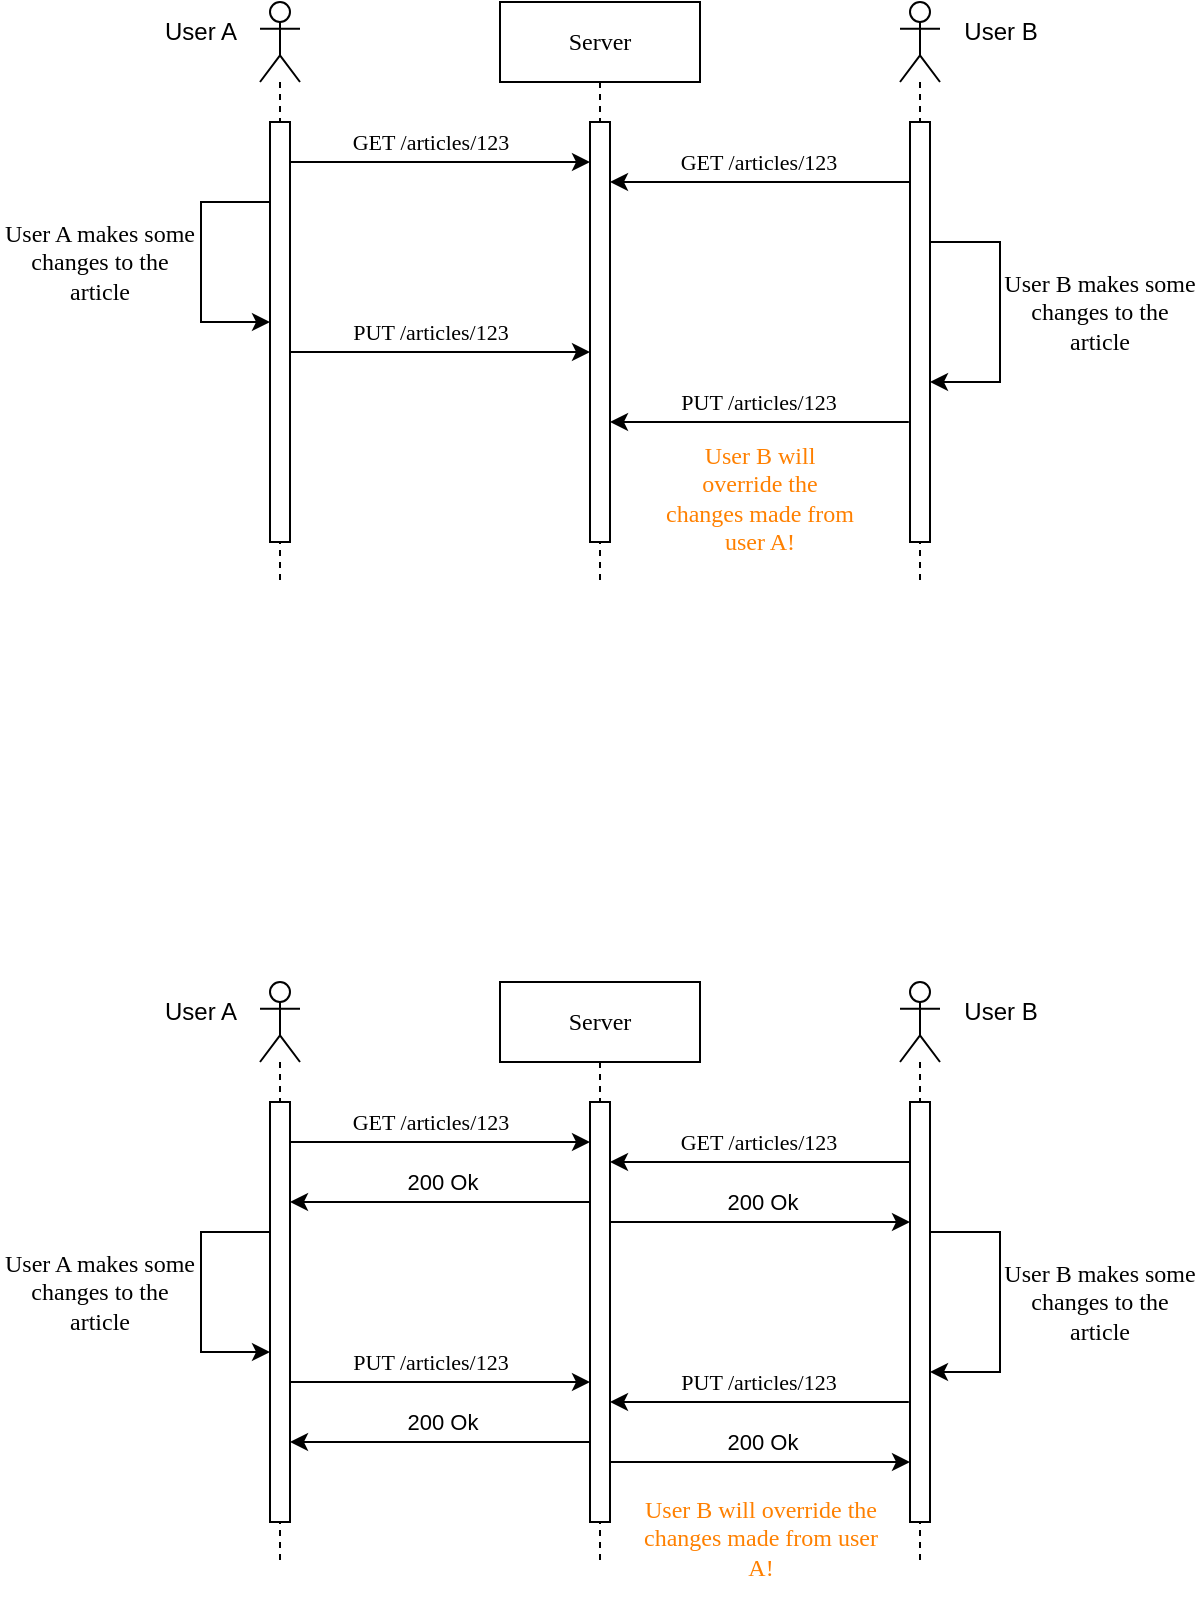 <mxfile version="24.7.16" pages="4">
  <diagram name="Draft" id="2YBvvXClWsGukQMizWep">
    <mxGraphModel dx="2691" dy="1057" grid="1" gridSize="10" guides="1" tooltips="1" connect="1" arrows="1" fold="1" page="1" pageScale="1" pageWidth="850" pageHeight="1100" math="0" shadow="0">
      <root>
        <mxCell id="0" />
        <mxCell id="1" parent="0" />
        <mxCell id="cIIFF9nBlqiYCFZ8YYkU-7" value="" style="shape=umlLifeline;perimeter=lifelinePerimeter;whiteSpace=wrap;html=1;container=1;dropTarget=0;collapsible=0;recursiveResize=0;outlineConnect=0;portConstraint=eastwest;newEdgeStyle={&quot;curved&quot;:0,&quot;rounded&quot;:0};participant=umlActor;fontFamily=Space Mono;" parent="1" vertex="1">
          <mxGeometry x="110" y="440" width="20" height="290" as="geometry" />
        </mxCell>
        <mxCell id="cIIFF9nBlqiYCFZ8YYkU-36" value="" style="html=1;points=[[0,0,0,0,5],[0,1,0,0,-5],[1,0,0,0,5],[1,1,0,0,-5]];perimeter=orthogonalPerimeter;outlineConnect=0;targetShapes=umlLifeline;portConstraint=eastwest;newEdgeStyle={&quot;curved&quot;:0,&quot;rounded&quot;:0};" parent="cIIFF9nBlqiYCFZ8YYkU-7" vertex="1">
          <mxGeometry x="5" y="60" width="10" height="210" as="geometry" />
        </mxCell>
        <mxCell id="cIIFF9nBlqiYCFZ8YYkU-8" value="Server" style="shape=umlLifeline;perimeter=lifelinePerimeter;whiteSpace=wrap;html=1;container=1;dropTarget=0;collapsible=0;recursiveResize=0;outlineConnect=0;portConstraint=eastwest;newEdgeStyle={&quot;curved&quot;:0,&quot;rounded&quot;:0};fontFamily=Space Mono;" parent="1" vertex="1">
          <mxGeometry x="230" y="440" width="100" height="290" as="geometry" />
        </mxCell>
        <mxCell id="cIIFF9nBlqiYCFZ8YYkU-33" value="" style="html=1;points=[[0,0,0,0,5],[0,1,0,0,-5],[1,0,0,0,5],[1,1,0,0,-5]];perimeter=orthogonalPerimeter;outlineConnect=0;targetShapes=umlLifeline;portConstraint=eastwest;newEdgeStyle={&quot;curved&quot;:0,&quot;rounded&quot;:0};" parent="cIIFF9nBlqiYCFZ8YYkU-8" vertex="1">
          <mxGeometry x="45" y="60" width="10" height="210" as="geometry" />
        </mxCell>
        <mxCell id="cIIFF9nBlqiYCFZ8YYkU-12" value="" style="endArrow=classic;html=1;rounded=0;fontFamily=Space Mono;" parent="1" target="cIIFF9nBlqiYCFZ8YYkU-33" edge="1">
          <mxGeometry width="50" height="50" relative="1" as="geometry">
            <mxPoint x="125" y="520" as="sourcePoint" />
            <mxPoint x="270" y="520" as="targetPoint" />
          </mxGeometry>
        </mxCell>
        <mxCell id="cIIFF9nBlqiYCFZ8YYkU-13" value="GET /articles/123" style="edgeLabel;html=1;align=center;verticalAlign=middle;resizable=0;points=[];fontFamily=Space Mono;" parent="cIIFF9nBlqiYCFZ8YYkU-12" vertex="1" connectable="0">
          <mxGeometry x="-0.198" y="4" relative="1" as="geometry">
            <mxPoint x="10" y="-6" as="offset" />
          </mxGeometry>
        </mxCell>
        <mxCell id="cIIFF9nBlqiYCFZ8YYkU-14" value="" style="shape=umlLifeline;perimeter=lifelinePerimeter;whiteSpace=wrap;html=1;container=1;dropTarget=0;collapsible=0;recursiveResize=0;outlineConnect=0;portConstraint=eastwest;newEdgeStyle={&quot;curved&quot;:0,&quot;rounded&quot;:0};participant=umlActor;fontFamily=Space Mono;" parent="1" vertex="1">
          <mxGeometry x="430" y="440" width="20" height="290" as="geometry" />
        </mxCell>
        <mxCell id="cIIFF9nBlqiYCFZ8YYkU-37" value="" style="html=1;points=[[0,0,0,0,5],[0,1,0,0,-5],[1,0,0,0,5],[1,1,0,0,-5]];perimeter=orthogonalPerimeter;outlineConnect=0;targetShapes=umlLifeline;portConstraint=eastwest;newEdgeStyle={&quot;curved&quot;:0,&quot;rounded&quot;:0};" parent="cIIFF9nBlqiYCFZ8YYkU-14" vertex="1">
          <mxGeometry x="5" y="60" width="10" height="210" as="geometry" />
        </mxCell>
        <mxCell id="cIIFF9nBlqiYCFZ8YYkU-40" value="" style="endArrow=classic;html=1;rounded=0;fontFamily=Space Mono;" parent="cIIFF9nBlqiYCFZ8YYkU-14" source="cIIFF9nBlqiYCFZ8YYkU-37" target="cIIFF9nBlqiYCFZ8YYkU-37" edge="1">
          <mxGeometry width="50" height="50" relative="1" as="geometry">
            <mxPoint x="15" y="122.5" as="sourcePoint" />
            <mxPoint x="15" y="182.5" as="targetPoint" />
            <Array as="points">
              <mxPoint x="50" y="120" />
              <mxPoint x="50" y="190" />
            </Array>
          </mxGeometry>
        </mxCell>
        <mxCell id="cIIFF9nBlqiYCFZ8YYkU-15" value="" style="endArrow=classic;html=1;rounded=0;fontFamily=Space Mono;" parent="1" source="cIIFF9nBlqiYCFZ8YYkU-37" edge="1">
          <mxGeometry width="50" height="50" relative="1" as="geometry">
            <mxPoint x="430" y="530" as="sourcePoint" />
            <mxPoint x="285" y="530" as="targetPoint" />
          </mxGeometry>
        </mxCell>
        <mxCell id="cIIFF9nBlqiYCFZ8YYkU-16" value="GET /articles/123" style="edgeLabel;html=1;align=center;verticalAlign=middle;resizable=0;points=[];fontFamily=Space Mono;" parent="cIIFF9nBlqiYCFZ8YYkU-15" vertex="1" connectable="0">
          <mxGeometry x="-0.198" y="4" relative="1" as="geometry">
            <mxPoint x="-16" y="-14" as="offset" />
          </mxGeometry>
        </mxCell>
        <mxCell id="cIIFF9nBlqiYCFZ8YYkU-23" value="User A makes some changes to the article" style="text;html=1;align=center;verticalAlign=middle;whiteSpace=wrap;rounded=0;fontFamily=Space Mono;" parent="1" vertex="1">
          <mxGeometry x="-20" y="540" width="100" height="60" as="geometry" />
        </mxCell>
        <mxCell id="cIIFF9nBlqiYCFZ8YYkU-24" value="User B makes some changes to the article" style="text;html=1;align=center;verticalAlign=middle;whiteSpace=wrap;rounded=0;fontFamily=Space Mono;" parent="1" vertex="1">
          <mxGeometry x="480" y="560" width="100" height="70" as="geometry" />
        </mxCell>
        <mxCell id="cIIFF9nBlqiYCFZ8YYkU-28" value="" style="endArrow=classic;html=1;rounded=0;fontFamily=Space Mono;" parent="1" edge="1">
          <mxGeometry width="50" height="50" relative="1" as="geometry">
            <mxPoint x="125" y="615" as="sourcePoint" />
            <mxPoint x="275" y="615" as="targetPoint" />
          </mxGeometry>
        </mxCell>
        <mxCell id="cIIFF9nBlqiYCFZ8YYkU-29" value="PUT /articles/123" style="edgeLabel;html=1;align=center;verticalAlign=middle;resizable=0;points=[];fontFamily=Space Mono;" parent="cIIFF9nBlqiYCFZ8YYkU-28" vertex="1" connectable="0">
          <mxGeometry x="-0.198" y="4" relative="1" as="geometry">
            <mxPoint x="10" y="-6" as="offset" />
          </mxGeometry>
        </mxCell>
        <mxCell id="cIIFF9nBlqiYCFZ8YYkU-30" value="" style="endArrow=classic;html=1;rounded=0;fontFamily=Space Mono;" parent="1" target="cIIFF9nBlqiYCFZ8YYkU-33" edge="1">
          <mxGeometry width="50" height="50" relative="1" as="geometry">
            <mxPoint x="434.4" y="650" as="sourcePoint" />
            <mxPoint x="290.0" y="650" as="targetPoint" />
          </mxGeometry>
        </mxCell>
        <mxCell id="cIIFF9nBlqiYCFZ8YYkU-31" value="PUT /articles/123" style="edgeLabel;html=1;align=center;verticalAlign=middle;resizable=0;points=[];fontFamily=Space Mono;" parent="cIIFF9nBlqiYCFZ8YYkU-30" vertex="1" connectable="0">
          <mxGeometry x="-0.198" y="4" relative="1" as="geometry">
            <mxPoint x="-16" y="-14" as="offset" />
          </mxGeometry>
        </mxCell>
        <mxCell id="cIIFF9nBlqiYCFZ8YYkU-32" value="User B will override the changes made from user A!" style="text;html=1;align=center;verticalAlign=middle;whiteSpace=wrap;rounded=0;fontFamily=Space Mono;fontColor=#FF8000;" parent="1" vertex="1">
          <mxGeometry x="310" y="650" width="100" height="75" as="geometry" />
        </mxCell>
        <mxCell id="cIIFF9nBlqiYCFZ8YYkU-34" value="User A" style="text;html=1;align=center;verticalAlign=middle;resizable=0;points=[];autosize=1;strokeColor=none;fillColor=none;" parent="1" vertex="1">
          <mxGeometry x="50" y="440" width="60" height="30" as="geometry" />
        </mxCell>
        <mxCell id="cIIFF9nBlqiYCFZ8YYkU-35" value="User B" style="text;html=1;align=center;verticalAlign=middle;resizable=0;points=[];autosize=1;strokeColor=none;fillColor=none;" parent="1" vertex="1">
          <mxGeometry x="450" y="440" width="60" height="30" as="geometry" />
        </mxCell>
        <mxCell id="cIIFF9nBlqiYCFZ8YYkU-27" value="" style="endArrow=classic;html=1;rounded=0;fontFamily=Space Mono;" parent="1" edge="1">
          <mxGeometry width="50" height="50" relative="1" as="geometry">
            <mxPoint x="115" y="540" as="sourcePoint" />
            <mxPoint x="115" y="600" as="targetPoint" />
            <Array as="points">
              <mxPoint x="80.5" y="540" />
              <mxPoint x="80.5" y="600" />
            </Array>
          </mxGeometry>
        </mxCell>
        <mxCell id="cIIFF9nBlqiYCFZ8YYkU-67" value="" style="shape=umlLifeline;perimeter=lifelinePerimeter;whiteSpace=wrap;html=1;container=1;dropTarget=0;collapsible=0;recursiveResize=0;outlineConnect=0;portConstraint=eastwest;newEdgeStyle={&quot;curved&quot;:0,&quot;rounded&quot;:0};participant=umlActor;fontFamily=Space Mono;" parent="1" vertex="1">
          <mxGeometry x="110" y="930" width="20" height="290" as="geometry" />
        </mxCell>
        <mxCell id="cIIFF9nBlqiYCFZ8YYkU-68" value="" style="html=1;points=[[0,0,0,0,5],[0,1,0,0,-5],[1,0,0,0,5],[1,1,0,0,-5]];perimeter=orthogonalPerimeter;outlineConnect=0;targetShapes=umlLifeline;portConstraint=eastwest;newEdgeStyle={&quot;curved&quot;:0,&quot;rounded&quot;:0};" parent="cIIFF9nBlqiYCFZ8YYkU-67" vertex="1">
          <mxGeometry x="5" y="60" width="10" height="210" as="geometry" />
        </mxCell>
        <mxCell id="cIIFF9nBlqiYCFZ8YYkU-69" value="Server" style="shape=umlLifeline;perimeter=lifelinePerimeter;whiteSpace=wrap;html=1;container=1;dropTarget=0;collapsible=0;recursiveResize=0;outlineConnect=0;portConstraint=eastwest;newEdgeStyle={&quot;curved&quot;:0,&quot;rounded&quot;:0};fontFamily=Space Mono;" parent="1" vertex="1">
          <mxGeometry x="230" y="930" width="100" height="290" as="geometry" />
        </mxCell>
        <mxCell id="cIIFF9nBlqiYCFZ8YYkU-70" value="" style="html=1;points=[[0,0,0,0,5],[0,1,0,0,-5],[1,0,0,0,5],[1,1,0,0,-5]];perimeter=orthogonalPerimeter;outlineConnect=0;targetShapes=umlLifeline;portConstraint=eastwest;newEdgeStyle={&quot;curved&quot;:0,&quot;rounded&quot;:0};" parent="cIIFF9nBlqiYCFZ8YYkU-69" vertex="1">
          <mxGeometry x="45" y="60" width="10" height="210" as="geometry" />
        </mxCell>
        <mxCell id="cIIFF9nBlqiYCFZ8YYkU-71" value="" style="endArrow=classic;html=1;rounded=0;fontFamily=Space Mono;" parent="1" target="cIIFF9nBlqiYCFZ8YYkU-70" edge="1">
          <mxGeometry width="50" height="50" relative="1" as="geometry">
            <mxPoint x="125" y="1010" as="sourcePoint" />
            <mxPoint x="270" y="1010" as="targetPoint" />
          </mxGeometry>
        </mxCell>
        <mxCell id="cIIFF9nBlqiYCFZ8YYkU-72" value="GET /articles/123" style="edgeLabel;html=1;align=center;verticalAlign=middle;resizable=0;points=[];fontFamily=Space Mono;" parent="cIIFF9nBlqiYCFZ8YYkU-71" vertex="1" connectable="0">
          <mxGeometry x="-0.198" y="4" relative="1" as="geometry">
            <mxPoint x="10" y="-6" as="offset" />
          </mxGeometry>
        </mxCell>
        <mxCell id="cIIFF9nBlqiYCFZ8YYkU-73" value="" style="shape=umlLifeline;perimeter=lifelinePerimeter;whiteSpace=wrap;html=1;container=1;dropTarget=0;collapsible=0;recursiveResize=0;outlineConnect=0;portConstraint=eastwest;newEdgeStyle={&quot;curved&quot;:0,&quot;rounded&quot;:0};participant=umlActor;fontFamily=Space Mono;" parent="1" vertex="1">
          <mxGeometry x="430" y="930" width="20" height="290" as="geometry" />
        </mxCell>
        <mxCell id="cIIFF9nBlqiYCFZ8YYkU-74" value="" style="html=1;points=[[0,0,0,0,5],[0,1,0,0,-5],[1,0,0,0,5],[1,1,0,0,-5]];perimeter=orthogonalPerimeter;outlineConnect=0;targetShapes=umlLifeline;portConstraint=eastwest;newEdgeStyle={&quot;curved&quot;:0,&quot;rounded&quot;:0};" parent="cIIFF9nBlqiYCFZ8YYkU-73" vertex="1">
          <mxGeometry x="5" y="60" width="10" height="210" as="geometry" />
        </mxCell>
        <mxCell id="cIIFF9nBlqiYCFZ8YYkU-75" value="" style="endArrow=classic;html=1;rounded=0;fontFamily=Space Mono;" parent="cIIFF9nBlqiYCFZ8YYkU-73" edge="1">
          <mxGeometry width="50" height="50" relative="1" as="geometry">
            <mxPoint x="15" y="125" as="sourcePoint" />
            <mxPoint x="15" y="195" as="targetPoint" />
            <Array as="points">
              <mxPoint x="50" y="125" />
              <mxPoint x="50" y="195" />
            </Array>
          </mxGeometry>
        </mxCell>
        <mxCell id="cIIFF9nBlqiYCFZ8YYkU-76" value="" style="endArrow=classic;html=1;rounded=0;fontFamily=Space Mono;" parent="1" source="cIIFF9nBlqiYCFZ8YYkU-74" edge="1">
          <mxGeometry width="50" height="50" relative="1" as="geometry">
            <mxPoint x="430" y="1020" as="sourcePoint" />
            <mxPoint x="285" y="1020" as="targetPoint" />
          </mxGeometry>
        </mxCell>
        <mxCell id="cIIFF9nBlqiYCFZ8YYkU-77" value="GET /articles/123" style="edgeLabel;html=1;align=center;verticalAlign=middle;resizable=0;points=[];fontFamily=Space Mono;" parent="cIIFF9nBlqiYCFZ8YYkU-76" vertex="1" connectable="0">
          <mxGeometry x="-0.198" y="4" relative="1" as="geometry">
            <mxPoint x="-16" y="-14" as="offset" />
          </mxGeometry>
        </mxCell>
        <mxCell id="cIIFF9nBlqiYCFZ8YYkU-78" value="User A makes some changes to the article" style="text;html=1;align=center;verticalAlign=middle;whiteSpace=wrap;rounded=0;fontFamily=Space Mono;" parent="1" vertex="1">
          <mxGeometry x="-20" y="1055" width="100" height="60" as="geometry" />
        </mxCell>
        <mxCell id="cIIFF9nBlqiYCFZ8YYkU-79" value="User B makes some changes to the article" style="text;html=1;align=center;verticalAlign=middle;whiteSpace=wrap;rounded=0;fontFamily=Space Mono;" parent="1" vertex="1">
          <mxGeometry x="480" y="1055" width="100" height="70" as="geometry" />
        </mxCell>
        <mxCell id="cIIFF9nBlqiYCFZ8YYkU-80" value="" style="endArrow=classic;html=1;rounded=0;fontFamily=Space Mono;" parent="1" edge="1">
          <mxGeometry width="50" height="50" relative="1" as="geometry">
            <mxPoint x="125" y="1130" as="sourcePoint" />
            <mxPoint x="275" y="1130" as="targetPoint" />
          </mxGeometry>
        </mxCell>
        <mxCell id="cIIFF9nBlqiYCFZ8YYkU-81" value="PUT /articles/123" style="edgeLabel;html=1;align=center;verticalAlign=middle;resizable=0;points=[];fontFamily=Space Mono;" parent="cIIFF9nBlqiYCFZ8YYkU-80" vertex="1" connectable="0">
          <mxGeometry x="-0.198" y="4" relative="1" as="geometry">
            <mxPoint x="10" y="-6" as="offset" />
          </mxGeometry>
        </mxCell>
        <mxCell id="cIIFF9nBlqiYCFZ8YYkU-82" value="" style="endArrow=classic;html=1;rounded=0;fontFamily=Space Mono;" parent="1" target="cIIFF9nBlqiYCFZ8YYkU-70" edge="1">
          <mxGeometry width="50" height="50" relative="1" as="geometry">
            <mxPoint x="434.4" y="1140" as="sourcePoint" />
            <mxPoint x="290.0" y="1140" as="targetPoint" />
          </mxGeometry>
        </mxCell>
        <mxCell id="cIIFF9nBlqiYCFZ8YYkU-83" value="PUT /articles/123" style="edgeLabel;html=1;align=center;verticalAlign=middle;resizable=0;points=[];fontFamily=Space Mono;" parent="cIIFF9nBlqiYCFZ8YYkU-82" vertex="1" connectable="0">
          <mxGeometry x="-0.198" y="4" relative="1" as="geometry">
            <mxPoint x="-16" y="-14" as="offset" />
          </mxGeometry>
        </mxCell>
        <mxCell id="cIIFF9nBlqiYCFZ8YYkU-84" value="User B will override the changes made from user A!" style="text;html=1;align=center;verticalAlign=middle;whiteSpace=wrap;rounded=0;fontFamily=Space Mono;fontColor=#FF8000;" parent="1" vertex="1">
          <mxGeometry x="297.5" y="1170" width="125" height="75" as="geometry" />
        </mxCell>
        <mxCell id="cIIFF9nBlqiYCFZ8YYkU-85" value="User A" style="text;html=1;align=center;verticalAlign=middle;resizable=0;points=[];autosize=1;strokeColor=none;fillColor=none;" parent="1" vertex="1">
          <mxGeometry x="50" y="930" width="60" height="30" as="geometry" />
        </mxCell>
        <mxCell id="cIIFF9nBlqiYCFZ8YYkU-86" value="User B" style="text;html=1;align=center;verticalAlign=middle;resizable=0;points=[];autosize=1;strokeColor=none;fillColor=none;" parent="1" vertex="1">
          <mxGeometry x="450" y="930" width="60" height="30" as="geometry" />
        </mxCell>
        <mxCell id="cIIFF9nBlqiYCFZ8YYkU-87" value="" style="endArrow=classic;html=1;rounded=0;fontFamily=Space Mono;" parent="1" edge="1">
          <mxGeometry width="50" height="50" relative="1" as="geometry">
            <mxPoint x="115" y="1055" as="sourcePoint" />
            <mxPoint x="115" y="1115" as="targetPoint" />
            <Array as="points">
              <mxPoint x="80.5" y="1055" />
              <mxPoint x="80.5" y="1115" />
            </Array>
          </mxGeometry>
        </mxCell>
        <mxCell id="cIIFF9nBlqiYCFZ8YYkU-88" value="" style="endArrow=classic;html=1;rounded=0;" parent="1" edge="1">
          <mxGeometry width="50" height="50" relative="1" as="geometry">
            <mxPoint x="275" y="1040" as="sourcePoint" />
            <mxPoint x="125" y="1040" as="targetPoint" />
          </mxGeometry>
        </mxCell>
        <mxCell id="cIIFF9nBlqiYCFZ8YYkU-89" value="200 Ok" style="edgeLabel;html=1;align=center;verticalAlign=middle;resizable=0;points=[];" parent="cIIFF9nBlqiYCFZ8YYkU-88" vertex="1" connectable="0">
          <mxGeometry x="0.207" y="-2" relative="1" as="geometry">
            <mxPoint x="16" y="-8" as="offset" />
          </mxGeometry>
        </mxCell>
        <mxCell id="cIIFF9nBlqiYCFZ8YYkU-90" value="" style="endArrow=classic;html=1;rounded=0;" parent="1" edge="1">
          <mxGeometry width="50" height="50" relative="1" as="geometry">
            <mxPoint x="285" y="1050" as="sourcePoint" />
            <mxPoint x="435" y="1050" as="targetPoint" />
            <Array as="points">
              <mxPoint x="360" y="1050" />
            </Array>
          </mxGeometry>
        </mxCell>
        <mxCell id="cIIFF9nBlqiYCFZ8YYkU-91" value="200 Ok" style="edgeLabel;html=1;align=center;verticalAlign=middle;resizable=0;points=[];" parent="cIIFF9nBlqiYCFZ8YYkU-90" vertex="1" connectable="0">
          <mxGeometry x="0.207" y="-2" relative="1" as="geometry">
            <mxPoint x="-15" y="-12" as="offset" />
          </mxGeometry>
        </mxCell>
        <mxCell id="cIIFF9nBlqiYCFZ8YYkU-92" value="" style="endArrow=classic;html=1;rounded=0;" parent="1" edge="1">
          <mxGeometry width="50" height="50" relative="1" as="geometry">
            <mxPoint x="275" y="1160" as="sourcePoint" />
            <mxPoint x="125" y="1160" as="targetPoint" />
          </mxGeometry>
        </mxCell>
        <mxCell id="cIIFF9nBlqiYCFZ8YYkU-93" value="200 Ok" style="edgeLabel;html=1;align=center;verticalAlign=middle;resizable=0;points=[];" parent="cIIFF9nBlqiYCFZ8YYkU-92" vertex="1" connectable="0">
          <mxGeometry x="0.207" y="-2" relative="1" as="geometry">
            <mxPoint x="16" y="-8" as="offset" />
          </mxGeometry>
        </mxCell>
        <mxCell id="cIIFF9nBlqiYCFZ8YYkU-96" value="" style="endArrow=classic;html=1;rounded=0;" parent="1" edge="1">
          <mxGeometry width="50" height="50" relative="1" as="geometry">
            <mxPoint x="285" y="1170" as="sourcePoint" />
            <mxPoint x="435" y="1170" as="targetPoint" />
            <Array as="points">
              <mxPoint x="360" y="1170" />
            </Array>
          </mxGeometry>
        </mxCell>
        <mxCell id="cIIFF9nBlqiYCFZ8YYkU-97" value="200 Ok" style="edgeLabel;html=1;align=center;verticalAlign=middle;resizable=0;points=[];" parent="cIIFF9nBlqiYCFZ8YYkU-96" vertex="1" connectable="0">
          <mxGeometry x="0.207" y="-2" relative="1" as="geometry">
            <mxPoint x="-15" y="-12" as="offset" />
          </mxGeometry>
        </mxCell>
      </root>
    </mxGraphModel>
  </diagram>
  <diagram id="0v97EJeXPlTq_77H_Nlm" name="Without ETag">
    <mxGraphModel dx="388" dy="601" grid="0" gridSize="10" guides="1" tooltips="1" connect="1" arrows="1" fold="1" page="1" pageScale="1" pageWidth="850" pageHeight="1100" math="0" shadow="0">
      <root>
        <mxCell id="0" />
        <mxCell id="1" parent="0" />
        <mxCell id="YmLsUw1xQpQ4hphStjL2-1" value="" style="shape=umlLifeline;perimeter=lifelinePerimeter;whiteSpace=wrap;html=1;container=1;dropTarget=0;collapsible=0;recursiveResize=0;outlineConnect=0;portConstraint=eastwest;newEdgeStyle={&quot;curved&quot;:0,&quot;rounded&quot;:0};participant=umlActor;fontFamily=Space Mono;" parent="1" vertex="1">
          <mxGeometry x="270" y="400" width="20" height="310" as="geometry" />
        </mxCell>
        <mxCell id="YmLsUw1xQpQ4hphStjL2-3" value="Server" style="shape=umlLifeline;perimeter=lifelinePerimeter;whiteSpace=wrap;html=1;container=1;dropTarget=0;collapsible=0;recursiveResize=0;outlineConnect=0;portConstraint=eastwest;newEdgeStyle={&quot;curved&quot;:0,&quot;rounded&quot;:0};fontFamily=Space Mono;" parent="1" vertex="1">
          <mxGeometry x="390" y="400" width="100" height="310" as="geometry" />
        </mxCell>
        <mxCell id="YmLsUw1xQpQ4hphStjL2-5" value="" style="endArrow=classic;html=1;rounded=0;fontFamily=Space Mono;labelBackgroundColor=none;" parent="1" target="YmLsUw1xQpQ4hphStjL2-3" edge="1">
          <mxGeometry width="50" height="50" relative="1" as="geometry">
            <mxPoint x="280.308" y="480" as="sourcePoint" />
            <mxPoint x="435" y="480" as="targetPoint" />
          </mxGeometry>
        </mxCell>
        <mxCell id="YmLsUw1xQpQ4hphStjL2-6" value="GET /blogs/123" style="edgeLabel;html=1;align=center;verticalAlign=middle;resizable=0;points=[];fontFamily=Space Mono;labelBackgroundColor=none;" parent="YmLsUw1xQpQ4hphStjL2-5" vertex="1" connectable="0">
          <mxGeometry x="-0.198" y="4" relative="1" as="geometry">
            <mxPoint x="10" y="-6" as="offset" />
          </mxGeometry>
        </mxCell>
        <mxCell id="YmLsUw1xQpQ4hphStjL2-7" value="" style="shape=umlLifeline;perimeter=lifelinePerimeter;whiteSpace=wrap;html=1;container=1;dropTarget=0;collapsible=0;recursiveResize=0;outlineConnect=0;portConstraint=eastwest;newEdgeStyle={&quot;curved&quot;:0,&quot;rounded&quot;:0};participant=umlActor;fontFamily=Space Mono;" parent="1" vertex="1">
          <mxGeometry x="590" y="400" width="20" height="310" as="geometry" />
        </mxCell>
        <mxCell id="YmLsUw1xQpQ4hphStjL2-10" value="" style="endArrow=classic;html=1;rounded=0;fontFamily=Space Mono;labelBackgroundColor=none;" parent="1" edge="1">
          <mxGeometry width="50" height="50" relative="1" as="geometry">
            <mxPoint x="599.7" y="490" as="sourcePoint" />
            <mxPoint x="440.3" y="490" as="targetPoint" />
          </mxGeometry>
        </mxCell>
        <mxCell id="YmLsUw1xQpQ4hphStjL2-11" value="GET /blogs/123" style="edgeLabel;html=1;align=center;verticalAlign=middle;resizable=0;points=[];fontFamily=Space Mono;labelBackgroundColor=none;" parent="YmLsUw1xQpQ4hphStjL2-10" vertex="1" connectable="0">
          <mxGeometry x="-0.198" y="4" relative="1" as="geometry">
            <mxPoint x="-16" y="-14" as="offset" />
          </mxGeometry>
        </mxCell>
        <mxCell id="YmLsUw1xQpQ4hphStjL2-12" value="User A makes some changes to the blog" style="text;html=1;align=center;verticalAlign=middle;whiteSpace=wrap;rounded=0;fontFamily=Space Mono;labelBackgroundColor=none;" parent="1" vertex="1">
          <mxGeometry x="130" y="525" width="110" height="60" as="geometry" />
        </mxCell>
        <mxCell id="YmLsUw1xQpQ4hphStjL2-13" value="User B makes some changes to the blog" style="text;html=1;align=center;verticalAlign=middle;whiteSpace=wrap;rounded=0;fontFamily=Space Mono;labelBackgroundColor=none;" parent="1" vertex="1">
          <mxGeometry x="640" y="525" width="110" height="70" as="geometry" />
        </mxCell>
        <mxCell id="YmLsUw1xQpQ4hphStjL2-14" value="" style="endArrow=classic;html=1;rounded=0;fontFamily=Space Mono;labelBackgroundColor=none;" parent="1" edge="1">
          <mxGeometry width="50" height="50" relative="1" as="geometry">
            <mxPoint x="280.267" y="595" as="sourcePoint" />
            <mxPoint x="439.5" y="595" as="targetPoint" />
          </mxGeometry>
        </mxCell>
        <mxCell id="YmLsUw1xQpQ4hphStjL2-15" value="PUT /blogs/123" style="edgeLabel;html=1;align=center;verticalAlign=middle;resizable=0;points=[];fontFamily=Space Mono;labelBackgroundColor=none;" parent="YmLsUw1xQpQ4hphStjL2-14" vertex="1" connectable="0">
          <mxGeometry x="-0.198" y="4" relative="1" as="geometry">
            <mxPoint x="10" y="-6" as="offset" />
          </mxGeometry>
        </mxCell>
        <mxCell id="YmLsUw1xQpQ4hphStjL2-16" value="" style="endArrow=classic;html=1;rounded=0;fontFamily=Space Mono;labelBackgroundColor=none;" parent="1" edge="1">
          <mxGeometry width="50" height="50" relative="1" as="geometry">
            <mxPoint x="599.7" y="610" as="sourcePoint" />
            <mxPoint x="440.3" y="610" as="targetPoint" />
          </mxGeometry>
        </mxCell>
        <mxCell id="YmLsUw1xQpQ4hphStjL2-17" value="PUT /blogs/123" style="edgeLabel;html=1;align=center;verticalAlign=middle;resizable=0;points=[];fontFamily=Space Mono;labelBackgroundColor=none;" parent="YmLsUw1xQpQ4hphStjL2-16" vertex="1" connectable="0">
          <mxGeometry x="-0.198" y="4" relative="1" as="geometry">
            <mxPoint x="-16" y="-14" as="offset" />
          </mxGeometry>
        </mxCell>
        <mxCell id="YmLsUw1xQpQ4hphStjL2-18" value="&lt;font color=&quot;#ff8000&quot;&gt;User B will overwrite the changes made from user A!&lt;/font&gt;" style="text;html=1;align=center;verticalAlign=middle;whiteSpace=wrap;rounded=0;fontFamily=Space Mono;fontColor=#EA6B66;labelBackgroundColor=none;" parent="1" vertex="1">
          <mxGeometry x="460" y="640" width="120" height="75" as="geometry" />
        </mxCell>
        <mxCell id="YmLsUw1xQpQ4hphStjL2-19" value="User A" style="text;html=1;align=center;verticalAlign=middle;resizable=0;points=[];autosize=1;strokeColor=none;fillColor=none;fontFamily=Space Mono;" parent="1" vertex="1">
          <mxGeometry x="205" y="400" width="70" height="30" as="geometry" />
        </mxCell>
        <mxCell id="YmLsUw1xQpQ4hphStjL2-20" value="User B" style="text;html=1;align=center;verticalAlign=middle;resizable=0;points=[];autosize=1;strokeColor=none;fillColor=none;fontFamily=Space Mono;" parent="1" vertex="1">
          <mxGeometry x="605" y="400" width="70" height="30" as="geometry" />
        </mxCell>
        <mxCell id="YmLsUw1xQpQ4hphStjL2-21" value="" style="endArrow=classic;html=1;rounded=0;fontFamily=Space Mono;labelBackgroundColor=none;" parent="1" source="YmLsUw1xQpQ4hphStjL2-1" target="YmLsUw1xQpQ4hphStjL2-1" edge="1">
          <mxGeometry width="50" height="50" relative="1" as="geometry">
            <mxPoint x="275" y="525" as="sourcePoint" />
            <mxPoint x="275" y="585" as="targetPoint" />
            <Array as="points">
              <mxPoint x="240.5" y="525" />
              <mxPoint x="240.5" y="585" />
            </Array>
          </mxGeometry>
        </mxCell>
        <mxCell id="YmLsUw1xQpQ4hphStjL2-22" value="" style="endArrow=classic;html=1;rounded=0;fontFamily=Space Mono;labelBackgroundColor=none;" parent="1" edge="1">
          <mxGeometry width="50" height="50" relative="1" as="geometry">
            <mxPoint x="439.5" y="510" as="sourcePoint" />
            <mxPoint x="280.1" y="510" as="targetPoint" />
          </mxGeometry>
        </mxCell>
        <mxCell id="YmLsUw1xQpQ4hphStjL2-23" value="200 Ok" style="edgeLabel;html=1;align=center;verticalAlign=middle;resizable=0;points=[];fontFamily=Space Mono;labelBackgroundColor=none;" parent="YmLsUw1xQpQ4hphStjL2-22" vertex="1" connectable="0">
          <mxGeometry x="0.207" y="-2" relative="1" as="geometry">
            <mxPoint x="16" y="-8" as="offset" />
          </mxGeometry>
        </mxCell>
        <mxCell id="YmLsUw1xQpQ4hphStjL2-24" value="" style="endArrow=classic;html=1;rounded=0;fontFamily=Space Mono;labelBackgroundColor=none;" parent="1" source="YmLsUw1xQpQ4hphStjL2-3" target="YmLsUw1xQpQ4hphStjL2-7" edge="1">
          <mxGeometry width="50" height="50" relative="1" as="geometry">
            <mxPoint x="445" y="520" as="sourcePoint" />
            <mxPoint x="595" y="520" as="targetPoint" />
            <Array as="points">
              <mxPoint x="520" y="520" />
            </Array>
          </mxGeometry>
        </mxCell>
        <mxCell id="YmLsUw1xQpQ4hphStjL2-25" value="200 Ok" style="edgeLabel;html=1;align=center;verticalAlign=middle;resizable=0;points=[];fontFamily=Space Mono;labelBackgroundColor=none;" parent="YmLsUw1xQpQ4hphStjL2-24" vertex="1" connectable="0">
          <mxGeometry x="0.207" y="-2" relative="1" as="geometry">
            <mxPoint x="-15" y="-12" as="offset" />
          </mxGeometry>
        </mxCell>
        <mxCell id="YmLsUw1xQpQ4hphStjL2-26" value="" style="endArrow=classic;html=1;rounded=0;fontFamily=Space Mono;labelBackgroundColor=none;" parent="1" edge="1">
          <mxGeometry width="50" height="50" relative="1" as="geometry">
            <mxPoint x="439.5" y="630" as="sourcePoint" />
            <mxPoint x="280.267" y="630" as="targetPoint" />
          </mxGeometry>
        </mxCell>
        <mxCell id="YmLsUw1xQpQ4hphStjL2-27" value="200 Ok" style="edgeLabel;html=1;align=center;verticalAlign=middle;resizable=0;points=[];fontFamily=Space Mono;labelBackgroundColor=none;" parent="YmLsUw1xQpQ4hphStjL2-26" vertex="1" connectable="0">
          <mxGeometry x="0.207" y="-2" relative="1" as="geometry">
            <mxPoint x="16" y="-8" as="offset" />
          </mxGeometry>
        </mxCell>
        <mxCell id="YmLsUw1xQpQ4hphStjL2-28" value="" style="endArrow=classic;html=1;rounded=0;fontFamily=Space Mono;labelBackgroundColor=none;" parent="1" source="YmLsUw1xQpQ4hphStjL2-3" target="YmLsUw1xQpQ4hphStjL2-7" edge="1">
          <mxGeometry width="50" height="50" relative="1" as="geometry">
            <mxPoint x="445" y="640" as="sourcePoint" />
            <mxPoint x="595" y="640" as="targetPoint" />
            <Array as="points">
              <mxPoint x="520" y="640" />
            </Array>
          </mxGeometry>
        </mxCell>
        <mxCell id="YmLsUw1xQpQ4hphStjL2-29" value="200 Ok" style="edgeLabel;html=1;align=center;verticalAlign=middle;resizable=0;points=[];fontFamily=Space Mono;labelBackgroundColor=none;" parent="YmLsUw1xQpQ4hphStjL2-28" vertex="1" connectable="0">
          <mxGeometry x="0.207" y="-2" relative="1" as="geometry">
            <mxPoint x="-15" y="-12" as="offset" />
          </mxGeometry>
        </mxCell>
        <mxCell id="YmLsUw1xQpQ4hphStjL2-9" value="" style="endArrow=classic;html=1;rounded=0;fontFamily=Space Mono;labelBackgroundColor=none;" parent="1" source="YmLsUw1xQpQ4hphStjL2-7" target="YmLsUw1xQpQ4hphStjL2-7" edge="1">
          <mxGeometry width="50" height="50" relative="1" as="geometry">
            <mxPoint x="605" y="525" as="sourcePoint" />
            <mxPoint x="605" y="595" as="targetPoint" />
            <Array as="points">
              <mxPoint x="640" y="525" />
              <mxPoint x="640" y="595" />
            </Array>
          </mxGeometry>
        </mxCell>
      </root>
    </mxGraphModel>
  </diagram>
  <diagram id="-Qd_5k1mcUT9e60NOExL" name="With ETag">
    <mxGraphModel dx="466" dy="725" grid="0" gridSize="10" guides="1" tooltips="1" connect="1" arrows="1" fold="1" page="1" pageScale="1" pageWidth="850" pageHeight="1100" math="0" shadow="0">
      <root>
        <mxCell id="0" />
        <mxCell id="1" parent="0" />
        <mxCell id="lKP_Alg-29M8a1kcYwOR-1" value="" style="shape=umlLifeline;perimeter=lifelinePerimeter;whiteSpace=wrap;html=1;container=1;dropTarget=0;collapsible=0;recursiveResize=0;outlineConnect=0;portConstraint=eastwest;newEdgeStyle={&quot;curved&quot;:0,&quot;rounded&quot;:0};participant=umlActor;fontFamily=Space Mono;" vertex="1" parent="1">
          <mxGeometry x="270" y="400" width="20" height="340" as="geometry" />
        </mxCell>
        <mxCell id="lKP_Alg-29M8a1kcYwOR-2" value="Server" style="shape=umlLifeline;perimeter=lifelinePerimeter;whiteSpace=wrap;html=1;container=1;dropTarget=0;collapsible=0;recursiveResize=0;outlineConnect=0;portConstraint=eastwest;newEdgeStyle={&quot;curved&quot;:0,&quot;rounded&quot;:0};fontFamily=Space Mono;" vertex="1" parent="1">
          <mxGeometry x="390" y="400" width="100" height="340" as="geometry" />
        </mxCell>
        <mxCell id="lKP_Alg-29M8a1kcYwOR-3" value="" style="endArrow=classic;html=1;rounded=0;fontFamily=Space Mono;labelBackgroundColor=none;" edge="1" parent="1" target="lKP_Alg-29M8a1kcYwOR-2">
          <mxGeometry width="50" height="50" relative="1" as="geometry">
            <mxPoint x="280.308" y="480" as="sourcePoint" />
            <mxPoint x="435" y="480" as="targetPoint" />
          </mxGeometry>
        </mxCell>
        <mxCell id="lKP_Alg-29M8a1kcYwOR-4" value="GET /blogs/123" style="edgeLabel;html=1;align=center;verticalAlign=middle;resizable=0;points=[];fontFamily=Space Mono;labelBackgroundColor=none;" vertex="1" connectable="0" parent="lKP_Alg-29M8a1kcYwOR-3">
          <mxGeometry x="-0.198" y="4" relative="1" as="geometry">
            <mxPoint x="10" y="-6" as="offset" />
          </mxGeometry>
        </mxCell>
        <mxCell id="lKP_Alg-29M8a1kcYwOR-5" value="" style="shape=umlLifeline;perimeter=lifelinePerimeter;whiteSpace=wrap;html=1;container=1;dropTarget=0;collapsible=0;recursiveResize=0;outlineConnect=0;portConstraint=eastwest;newEdgeStyle={&quot;curved&quot;:0,&quot;rounded&quot;:0};participant=umlActor;fontFamily=Space Mono;" vertex="1" parent="1">
          <mxGeometry x="610" y="400" width="20" height="340" as="geometry" />
        </mxCell>
        <mxCell id="lKP_Alg-29M8a1kcYwOR-6" value="" style="endArrow=classic;html=1;rounded=0;fontFamily=Space Mono;labelBackgroundColor=none;" edge="1" parent="1" source="lKP_Alg-29M8a1kcYwOR-5">
          <mxGeometry width="50" height="50" relative="1" as="geometry">
            <mxPoint x="599.7" y="490" as="sourcePoint" />
            <mxPoint x="440.3" y="490" as="targetPoint" />
          </mxGeometry>
        </mxCell>
        <mxCell id="lKP_Alg-29M8a1kcYwOR-7" value="GET /blogs/123" style="edgeLabel;html=1;align=center;verticalAlign=middle;resizable=0;points=[];fontFamily=Space Mono;labelBackgroundColor=none;" vertex="1" connectable="0" parent="lKP_Alg-29M8a1kcYwOR-6">
          <mxGeometry x="-0.198" y="4" relative="1" as="geometry">
            <mxPoint x="-16" y="-14" as="offset" />
          </mxGeometry>
        </mxCell>
        <mxCell id="lKP_Alg-29M8a1kcYwOR-8" value="User A makes some changes to the blog" style="text;html=1;align=center;verticalAlign=middle;whiteSpace=wrap;rounded=0;fontFamily=Space Mono;labelBackgroundColor=none;" vertex="1" parent="1">
          <mxGeometry x="130" y="535" width="110" height="60" as="geometry" />
        </mxCell>
        <mxCell id="lKP_Alg-29M8a1kcYwOR-9" value="User B makes some changes to the blog" style="text;html=1;align=center;verticalAlign=middle;whiteSpace=wrap;rounded=0;fontFamily=Space Mono;labelBackgroundColor=none;" vertex="1" parent="1">
          <mxGeometry x="660" y="550" width="110" height="70" as="geometry" />
        </mxCell>
        <mxCell id="lKP_Alg-29M8a1kcYwOR-10" value="" style="endArrow=classic;html=1;rounded=0;fontFamily=Space Mono;labelBackgroundColor=none;" edge="1" parent="1">
          <mxGeometry width="50" height="50" relative="1" as="geometry">
            <mxPoint x="280.267" y="610" as="sourcePoint" />
            <mxPoint x="439.5" y="610" as="targetPoint" />
          </mxGeometry>
        </mxCell>
        <mxCell id="lKP_Alg-29M8a1kcYwOR-11" value="PUT /blogs/123&lt;div&gt;&lt;b&gt;&lt;font color=&quot;#00cc00&quot;&gt;If-Match: &quot;&lt;/font&gt;&lt;/b&gt;&lt;b style=&quot;&quot;&gt;&lt;font color=&quot;#00cc00&quot;&gt;abc987&lt;/font&gt;&lt;/b&gt;&lt;b&gt;&lt;font color=&quot;#00cc00&quot;&gt;&quot;&lt;/font&gt;&lt;/b&gt;&lt;/div&gt;" style="edgeLabel;html=1;align=center;verticalAlign=middle;resizable=0;points=[];fontFamily=Space Mono;labelBackgroundColor=none;" vertex="1" connectable="0" parent="lKP_Alg-29M8a1kcYwOR-10">
          <mxGeometry x="-0.198" y="4" relative="1" as="geometry">
            <mxPoint x="16" y="-16" as="offset" />
          </mxGeometry>
        </mxCell>
        <mxCell id="lKP_Alg-29M8a1kcYwOR-12" value="" style="endArrow=classic;html=1;rounded=0;fontFamily=Space Mono;labelBackgroundColor=none;" edge="1" parent="1" source="lKP_Alg-29M8a1kcYwOR-5">
          <mxGeometry width="50" height="50" relative="1" as="geometry">
            <mxPoint x="599.7" y="630" as="sourcePoint" />
            <mxPoint x="440.3" y="630" as="targetPoint" />
          </mxGeometry>
        </mxCell>
        <mxCell id="lKP_Alg-29M8a1kcYwOR-13" value="PUT /blogs/123&lt;div&gt;&lt;b&gt;&lt;font color=&quot;#00cc00&quot;&gt;If-Match: &quot;&lt;/font&gt;&lt;/b&gt;&lt;b style=&quot;&quot;&gt;&lt;font color=&quot;#00cc00&quot;&gt;abc987&lt;/font&gt;&lt;/b&gt;&lt;b&gt;&lt;font color=&quot;#00cc00&quot;&gt;&quot;&lt;/font&gt;&lt;/b&gt;&lt;/div&gt;" style="edgeLabel;html=1;align=center;verticalAlign=middle;resizable=0;points=[];fontFamily=Space Mono;labelBackgroundColor=none;" vertex="1" connectable="0" parent="lKP_Alg-29M8a1kcYwOR-12">
          <mxGeometry x="-0.198" y="4" relative="1" as="geometry">
            <mxPoint x="-16" y="-24" as="offset" />
          </mxGeometry>
        </mxCell>
        <mxCell id="lKP_Alg-29M8a1kcYwOR-15" value="User A" style="text;html=1;align=center;verticalAlign=middle;resizable=0;points=[];autosize=1;strokeColor=none;fillColor=none;fontFamily=Space Mono;" vertex="1" parent="1">
          <mxGeometry x="205" y="400" width="70" height="30" as="geometry" />
        </mxCell>
        <mxCell id="lKP_Alg-29M8a1kcYwOR-16" value="User B" style="text;html=1;align=center;verticalAlign=middle;resizable=0;points=[];autosize=1;strokeColor=none;fillColor=none;fontFamily=Space Mono;" vertex="1" parent="1">
          <mxGeometry x="625" y="400" width="70" height="30" as="geometry" />
        </mxCell>
        <mxCell id="lKP_Alg-29M8a1kcYwOR-17" value="" style="endArrow=classic;html=1;rounded=0;fontFamily=Space Mono;labelBackgroundColor=none;" edge="1" parent="1">
          <mxGeometry width="50" height="50" relative="1" as="geometry">
            <mxPoint x="279.5" y="535" as="sourcePoint" />
            <mxPoint x="279.5" y="595" as="targetPoint" />
            <Array as="points">
              <mxPoint x="240.5" y="535" />
              <mxPoint x="240.5" y="595" />
            </Array>
          </mxGeometry>
        </mxCell>
        <mxCell id="lKP_Alg-29M8a1kcYwOR-18" value="" style="endArrow=classic;html=1;rounded=0;fontFamily=Space Mono;labelBackgroundColor=none;" edge="1" parent="1">
          <mxGeometry width="50" height="50" relative="1" as="geometry">
            <mxPoint x="439.5" y="525" as="sourcePoint" />
            <mxPoint x="280.1" y="525" as="targetPoint" />
          </mxGeometry>
        </mxCell>
        <mxCell id="lKP_Alg-29M8a1kcYwOR-19" value="200 Ok&lt;div&gt;&lt;b&gt;&lt;font color=&quot;#00cc00&quot;&gt;ETag: &quot;abc987&quot;&lt;/font&gt;&lt;/b&gt;&lt;/div&gt;" style="edgeLabel;html=1;align=center;verticalAlign=middle;resizable=0;points=[];fontFamily=Space Mono;labelBackgroundColor=none;" vertex="1" connectable="0" parent="lKP_Alg-29M8a1kcYwOR-18">
          <mxGeometry x="0.207" y="-2" relative="1" as="geometry">
            <mxPoint x="16" y="-18" as="offset" />
          </mxGeometry>
        </mxCell>
        <mxCell id="lKP_Alg-29M8a1kcYwOR-20" value="" style="endArrow=classic;html=1;rounded=0;fontFamily=Space Mono;labelBackgroundColor=none;" edge="1" parent="1" target="lKP_Alg-29M8a1kcYwOR-5">
          <mxGeometry width="50" height="50" relative="1" as="geometry">
            <mxPoint x="440.167" y="535" as="sourcePoint" />
            <mxPoint x="599.5" y="535" as="targetPoint" />
            <Array as="points">
              <mxPoint x="520" y="535" />
            </Array>
          </mxGeometry>
        </mxCell>
        <mxCell id="lKP_Alg-29M8a1kcYwOR-21" value="200 Ok&lt;div&gt;&lt;b&gt;&lt;font color=&quot;#00cc00&quot;&gt;ETag: &quot;&lt;/font&gt;&lt;/b&gt;&lt;b&gt;&lt;font color=&quot;#00cc00&quot;&gt;abc987&lt;/font&gt;&lt;/b&gt;&lt;b&gt;&lt;font color=&quot;#00cc00&quot;&gt;&quot;&lt;/font&gt;&lt;/b&gt;&lt;/div&gt;" style="edgeLabel;html=1;align=center;verticalAlign=middle;resizable=0;points=[];fontFamily=Space Mono;labelBackgroundColor=none;" vertex="1" connectable="0" parent="lKP_Alg-29M8a1kcYwOR-20">
          <mxGeometry x="0.207" y="-2" relative="1" as="geometry">
            <mxPoint x="-15" y="-22" as="offset" />
          </mxGeometry>
        </mxCell>
        <mxCell id="lKP_Alg-29M8a1kcYwOR-22" value="" style="endArrow=classic;html=1;rounded=0;fontFamily=Space Mono;labelBackgroundColor=none;" edge="1" parent="1">
          <mxGeometry width="50" height="50" relative="1" as="geometry">
            <mxPoint x="439.5" y="640" as="sourcePoint" />
            <mxPoint x="280.267" y="640" as="targetPoint" />
          </mxGeometry>
        </mxCell>
        <mxCell id="lKP_Alg-29M8a1kcYwOR-23" value="200 Ok" style="edgeLabel;html=1;align=center;verticalAlign=middle;resizable=0;points=[];fontFamily=Space Mono;labelBackgroundColor=none;" vertex="1" connectable="0" parent="lKP_Alg-29M8a1kcYwOR-22">
          <mxGeometry x="0.207" y="-2" relative="1" as="geometry">
            <mxPoint x="16" y="-8" as="offset" />
          </mxGeometry>
        </mxCell>
        <mxCell id="lKP_Alg-29M8a1kcYwOR-24" value="" style="endArrow=classic;html=1;rounded=0;fontFamily=Space Mono;labelBackgroundColor=none;" edge="1" parent="1" target="lKP_Alg-29M8a1kcYwOR-5">
          <mxGeometry width="50" height="50" relative="1" as="geometry">
            <mxPoint x="440.337" y="670" as="sourcePoint" />
            <mxPoint x="599.67" y="670" as="targetPoint" />
            <Array as="points">
              <mxPoint x="520.17" y="670" />
            </Array>
          </mxGeometry>
        </mxCell>
        <mxCell id="lKP_Alg-29M8a1kcYwOR-25" value="412 Precondition Failed" style="edgeLabel;html=1;align=center;verticalAlign=middle;resizable=0;points=[];fontFamily=Space Mono;labelBackgroundColor=none;" vertex="1" connectable="0" parent="lKP_Alg-29M8a1kcYwOR-24">
          <mxGeometry x="0.207" y="-2" relative="1" as="geometry">
            <mxPoint x="-18" y="-12" as="offset" />
          </mxGeometry>
        </mxCell>
        <mxCell id="lKP_Alg-29M8a1kcYwOR-26" value="" style="endArrow=classic;html=1;rounded=0;fontFamily=Space Mono;labelBackgroundColor=none;" edge="1" parent="1">
          <mxGeometry width="50" height="50" relative="1" as="geometry">
            <mxPoint x="619.81" y="550" as="sourcePoint" />
            <mxPoint x="619.81" y="620" as="targetPoint" />
            <Array as="points">
              <mxPoint x="660" y="550" />
              <mxPoint x="660" y="620" />
            </Array>
          </mxGeometry>
        </mxCell>
        <mxCell id="9IV4QGeEwUn1Vtk4tkoe-1" value="Server returns an error because the version does not match!" style="text;html=1;align=center;verticalAlign=middle;whiteSpace=wrap;rounded=0;fontFamily=Space Mono;fontColor=#FF8000;labelBackgroundColor=none;" vertex="1" parent="1">
          <mxGeometry x="470" y="670" width="120" height="75" as="geometry" />
        </mxCell>
      </root>
    </mxGraphModel>
  </diagram>
  <diagram id="XFy3swQ2Me02dFMCklBu" name="Missing If-Match Header">
    <mxGraphModel dx="466" dy="725" grid="0" gridSize="10" guides="1" tooltips="1" connect="1" arrows="1" fold="1" page="1" pageScale="1" pageWidth="850" pageHeight="1100" math="0" shadow="0">
      <root>
        <mxCell id="0" />
        <mxCell id="1" parent="0" />
        <mxCell id="7Wa_fJdez8YWJMHo91GZ-1" value="" style="shape=umlLifeline;perimeter=lifelinePerimeter;whiteSpace=wrap;html=1;container=1;dropTarget=0;collapsible=0;recursiveResize=0;outlineConnect=0;portConstraint=eastwest;newEdgeStyle={&quot;curved&quot;:0,&quot;rounded&quot;:0};participant=umlActor;fontFamily=Space Mono;" vertex="1" parent="1">
          <mxGeometry x="270" y="400" width="20" height="340" as="geometry" />
        </mxCell>
        <mxCell id="7Wa_fJdez8YWJMHo91GZ-2" value="Server" style="shape=umlLifeline;perimeter=lifelinePerimeter;whiteSpace=wrap;html=1;container=1;dropTarget=0;collapsible=0;recursiveResize=0;outlineConnect=0;portConstraint=eastwest;newEdgeStyle={&quot;curved&quot;:0,&quot;rounded&quot;:0};fontFamily=Space Mono;" vertex="1" parent="1">
          <mxGeometry x="480" y="400" width="100" height="340" as="geometry" />
        </mxCell>
        <mxCell id="7Wa_fJdez8YWJMHo91GZ-3" value="" style="endArrow=classic;html=1;rounded=0;fontFamily=Space Mono;labelBackgroundColor=none;" edge="1" parent="1" target="7Wa_fJdez8YWJMHo91GZ-2">
          <mxGeometry width="50" height="50" relative="1" as="geometry">
            <mxPoint x="280.308" y="480" as="sourcePoint" />
            <mxPoint x="435" y="480" as="targetPoint" />
          </mxGeometry>
        </mxCell>
        <mxCell id="7Wa_fJdez8YWJMHo91GZ-4" value="GET /blogs/123" style="edgeLabel;html=1;align=center;verticalAlign=middle;resizable=0;points=[];fontFamily=Space Mono;labelBackgroundColor=none;" vertex="1" connectable="0" parent="7Wa_fJdez8YWJMHo91GZ-3">
          <mxGeometry x="-0.198" y="4" relative="1" as="geometry">
            <mxPoint x="10" y="-6" as="offset" />
          </mxGeometry>
        </mxCell>
        <mxCell id="7Wa_fJdez8YWJMHo91GZ-8" value="User makes some changes to the blog" style="text;html=1;align=center;verticalAlign=middle;whiteSpace=wrap;rounded=0;fontFamily=Space Mono;" vertex="1" parent="1">
          <mxGeometry x="130" y="535" width="110" height="60" as="geometry" />
        </mxCell>
        <mxCell id="7Wa_fJdez8YWJMHo91GZ-10" value="" style="endArrow=classic;html=1;rounded=0;fontFamily=Space Mono;labelBackgroundColor=none;" edge="1" parent="1" target="7Wa_fJdez8YWJMHo91GZ-2">
          <mxGeometry width="50" height="50" relative="1" as="geometry">
            <mxPoint x="280.267" y="610" as="sourcePoint" />
            <mxPoint x="439.5" y="610" as="targetPoint" />
          </mxGeometry>
        </mxCell>
        <mxCell id="7Wa_fJdez8YWJMHo91GZ-11" value="PUT /blogs/123&lt;div&gt;&lt;font color=&quot;#ea6b66&quot;&gt;User forgets the If-Match header&lt;/font&gt;&lt;/div&gt;" style="edgeLabel;html=1;align=center;verticalAlign=middle;resizable=0;points=[];fontFamily=Space Mono;labelBackgroundColor=none;" vertex="1" connectable="0" parent="7Wa_fJdez8YWJMHo91GZ-10">
          <mxGeometry x="-0.198" y="4" relative="1" as="geometry">
            <mxPoint x="30" y="-16" as="offset" />
          </mxGeometry>
        </mxCell>
        <mxCell id="7Wa_fJdez8YWJMHo91GZ-14" value="User" style="text;html=1;align=center;verticalAlign=middle;resizable=0;points=[];autosize=1;strokeColor=none;fillColor=none;fontFamily=Space Mono;" vertex="1" parent="1">
          <mxGeometry x="215" y="400" width="50" height="30" as="geometry" />
        </mxCell>
        <mxCell id="7Wa_fJdez8YWJMHo91GZ-16" value="" style="endArrow=classic;html=1;rounded=0;fontFamily=Space Mono;labelBackgroundColor=none;" edge="1" parent="1">
          <mxGeometry width="50" height="50" relative="1" as="geometry">
            <mxPoint x="279.5" y="535" as="sourcePoint" />
            <mxPoint x="279.5" y="595" as="targetPoint" />
            <Array as="points">
              <mxPoint x="240.5" y="535" />
              <mxPoint x="240.5" y="595" />
            </Array>
          </mxGeometry>
        </mxCell>
        <mxCell id="7Wa_fJdez8YWJMHo91GZ-17" value="" style="endArrow=classic;html=1;rounded=0;fontFamily=Space Mono;labelBackgroundColor=none;" edge="1" parent="1" source="7Wa_fJdez8YWJMHo91GZ-2">
          <mxGeometry width="50" height="50" relative="1" as="geometry">
            <mxPoint x="439.5" y="525" as="sourcePoint" />
            <mxPoint x="280.1" y="525" as="targetPoint" />
          </mxGeometry>
        </mxCell>
        <mxCell id="7Wa_fJdez8YWJMHo91GZ-18" value="200 Ok&lt;div&gt;&lt;b&gt;&lt;font color=&quot;#00cc00&quot;&gt;ETag: &quot;abc987&quot;&lt;/font&gt;&lt;/b&gt;&lt;/div&gt;" style="edgeLabel;html=1;align=center;verticalAlign=middle;resizable=0;points=[];fontFamily=Space Mono;labelBackgroundColor=none;" vertex="1" connectable="0" parent="7Wa_fJdez8YWJMHo91GZ-17">
          <mxGeometry x="0.207" y="-2" relative="1" as="geometry">
            <mxPoint x="17" y="-13" as="offset" />
          </mxGeometry>
        </mxCell>
        <mxCell id="7Wa_fJdez8YWJMHo91GZ-21" value="" style="endArrow=classic;html=1;rounded=0;fontFamily=Space Mono;labelBackgroundColor=none;" edge="1" parent="1" source="7Wa_fJdez8YWJMHo91GZ-2">
          <mxGeometry width="50" height="50" relative="1" as="geometry">
            <mxPoint x="490.08" y="660" as="sourcePoint" />
            <mxPoint x="280.267" y="660" as="targetPoint" />
          </mxGeometry>
        </mxCell>
        <mxCell id="7Wa_fJdez8YWJMHo91GZ-22" value="&lt;font color=&quot;#ea6b66&quot;&gt;428 (Precondition Required)&lt;/font&gt;" style="edgeLabel;html=1;align=center;verticalAlign=middle;resizable=0;points=[];fontFamily=Space Mono;labelBackgroundColor=none;" vertex="1" connectable="0" parent="7Wa_fJdez8YWJMHo91GZ-21">
          <mxGeometry x="0.207" y="-2" relative="1" as="geometry">
            <mxPoint x="27" y="-8" as="offset" />
          </mxGeometry>
        </mxCell>
      </root>
    </mxGraphModel>
  </diagram>
</mxfile>
